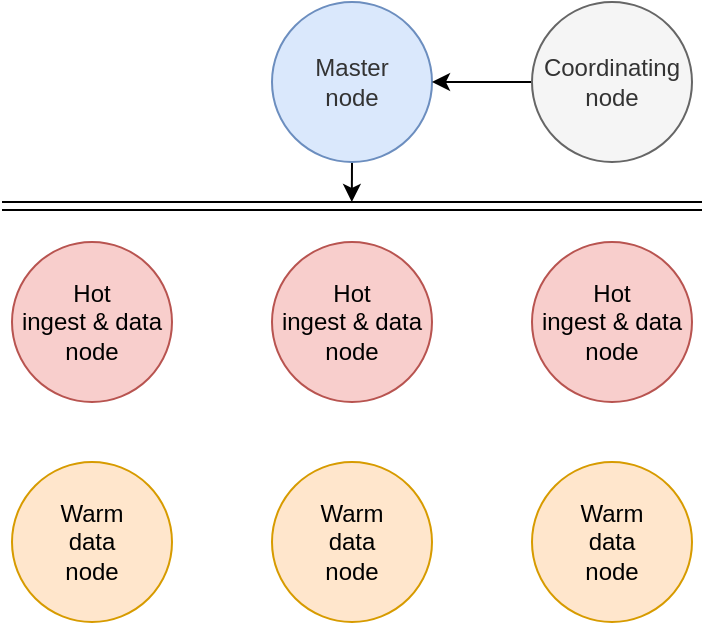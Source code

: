 <mxfile version="15.4.0" type="device"><diagram id="qrOvfVEhxfZX0EjswFDh" name="Page-1"><mxGraphModel dx="1185" dy="688" grid="1" gridSize="10" guides="1" tooltips="1" connect="1" arrows="1" fold="1" page="1" pageScale="1" pageWidth="850" pageHeight="1100" math="0" shadow="0"><root><mxCell id="0"/><mxCell id="1" parent="0"/><mxCell id="Gp8bgPdftNLNyW7x9uh--5" value="Warm&lt;br&gt;data&lt;br&gt;node" style="ellipse;whiteSpace=wrap;html=1;aspect=fixed;fillColor=#ffe6cc;strokeColor=#d79b00;" vertex="1" parent="1"><mxGeometry x="385" y="330" width="80" height="80" as="geometry"/></mxCell><mxCell id="Gp8bgPdftNLNyW7x9uh--1" value="Hot&lt;br&gt;ingest &amp;amp; data&lt;br&gt;node" style="ellipse;whiteSpace=wrap;html=1;aspect=fixed;fillColor=#f8cecc;strokeColor=#b85450;" vertex="1" parent="1"><mxGeometry x="255" y="220" width="80" height="80" as="geometry"/></mxCell><mxCell id="Gp8bgPdftNLNyW7x9uh--3" value="Hot&lt;br&gt;ingest &amp;amp; data&lt;br&gt;node" style="ellipse;whiteSpace=wrap;html=1;aspect=fixed;fillColor=#f8cecc;strokeColor=#b85450;" vertex="1" parent="1"><mxGeometry x="515" y="220" width="80" height="80" as="geometry"/></mxCell><mxCell id="Gp8bgPdftNLNyW7x9uh--4" value="Warm&lt;br&gt;data&lt;br&gt;node" style="ellipse;whiteSpace=wrap;html=1;aspect=fixed;fillColor=#ffe6cc;strokeColor=#d79b00;" vertex="1" parent="1"><mxGeometry x="255" y="330" width="80" height="80" as="geometry"/></mxCell><mxCell id="Gp8bgPdftNLNyW7x9uh--6" value="Warm&lt;br&gt;data&lt;br&gt;node" style="ellipse;whiteSpace=wrap;html=1;aspect=fixed;fillColor=#ffe6cc;strokeColor=#d79b00;" vertex="1" parent="1"><mxGeometry x="515" y="330" width="80" height="80" as="geometry"/></mxCell><mxCell id="Gp8bgPdftNLNyW7x9uh--20" style="edgeStyle=orthogonalEdgeStyle;curved=1;rounded=0;orthogonalLoop=1;jettySize=auto;html=1;exitX=0.5;exitY=1;exitDx=0;exitDy=0;startArrow=none;startFill=0;" edge="1" parent="1" source="Gp8bgPdftNLNyW7x9uh--7"><mxGeometry relative="1" as="geometry"><mxPoint x="424.905" y="200" as="targetPoint"/></mxGeometry></mxCell><mxCell id="Gp8bgPdftNLNyW7x9uh--7" value="&lt;span style=&quot;color: rgb(51 , 51 , 51)&quot;&gt;Master&lt;/span&gt;&lt;br style=&quot;color: rgb(51 , 51 , 51)&quot;&gt;&lt;span style=&quot;color: rgb(51 , 51 , 51)&quot;&gt;node&lt;/span&gt;" style="ellipse;whiteSpace=wrap;html=1;aspect=fixed;fillColor=#dae8fc;strokeColor=#6c8ebf;" vertex="1" parent="1"><mxGeometry x="385" y="100" width="80" height="80" as="geometry"/></mxCell><mxCell id="Gp8bgPdftNLNyW7x9uh--11" style="edgeStyle=orthogonalEdgeStyle;rounded=0;orthogonalLoop=1;jettySize=auto;html=1;exitX=0;exitY=0.5;exitDx=0;exitDy=0;entryX=1;entryY=0.5;entryDx=0;entryDy=0;" edge="1" parent="1" source="Gp8bgPdftNLNyW7x9uh--8" target="Gp8bgPdftNLNyW7x9uh--7"><mxGeometry relative="1" as="geometry"/></mxCell><mxCell id="Gp8bgPdftNLNyW7x9uh--8" value="Coordinating&lt;br&gt;node" style="ellipse;whiteSpace=wrap;html=1;aspect=fixed;fillColor=#f5f5f5;strokeColor=#666666;fontColor=#333333;" vertex="1" parent="1"><mxGeometry x="515" y="100" width="80" height="80" as="geometry"/></mxCell><mxCell id="Gp8bgPdftNLNyW7x9uh--2" value="Hot&lt;br&gt;ingest &amp;amp; data&lt;br&gt;node" style="ellipse;whiteSpace=wrap;html=1;aspect=fixed;fillColor=#f8cecc;strokeColor=#b85450;" vertex="1" parent="1"><mxGeometry x="385" y="220" width="80" height="80" as="geometry"/></mxCell><mxCell id="Gp8bgPdftNLNyW7x9uh--19" value="" style="shape=link;html=1;rounded=0;startArrow=circle;startFill=1;edgeStyle=orthogonalEdgeStyle;curved=1;" edge="1" parent="1"><mxGeometry width="100" relative="1" as="geometry"><mxPoint x="250" y="202" as="sourcePoint"/><mxPoint x="600" y="202" as="targetPoint"/></mxGeometry></mxCell></root></mxGraphModel></diagram></mxfile>